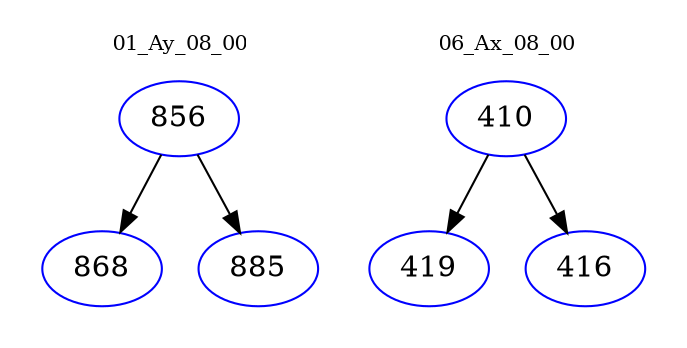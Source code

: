 digraph{
subgraph cluster_0 {
color = white
label = "01_Ay_08_00";
fontsize=10;
T0_856 [label="856", color="blue"]
T0_856 -> T0_868 [color="black"]
T0_868 [label="868", color="blue"]
T0_856 -> T0_885 [color="black"]
T0_885 [label="885", color="blue"]
}
subgraph cluster_1 {
color = white
label = "06_Ax_08_00";
fontsize=10;
T1_410 [label="410", color="blue"]
T1_410 -> T1_419 [color="black"]
T1_419 [label="419", color="blue"]
T1_410 -> T1_416 [color="black"]
T1_416 [label="416", color="blue"]
}
}
